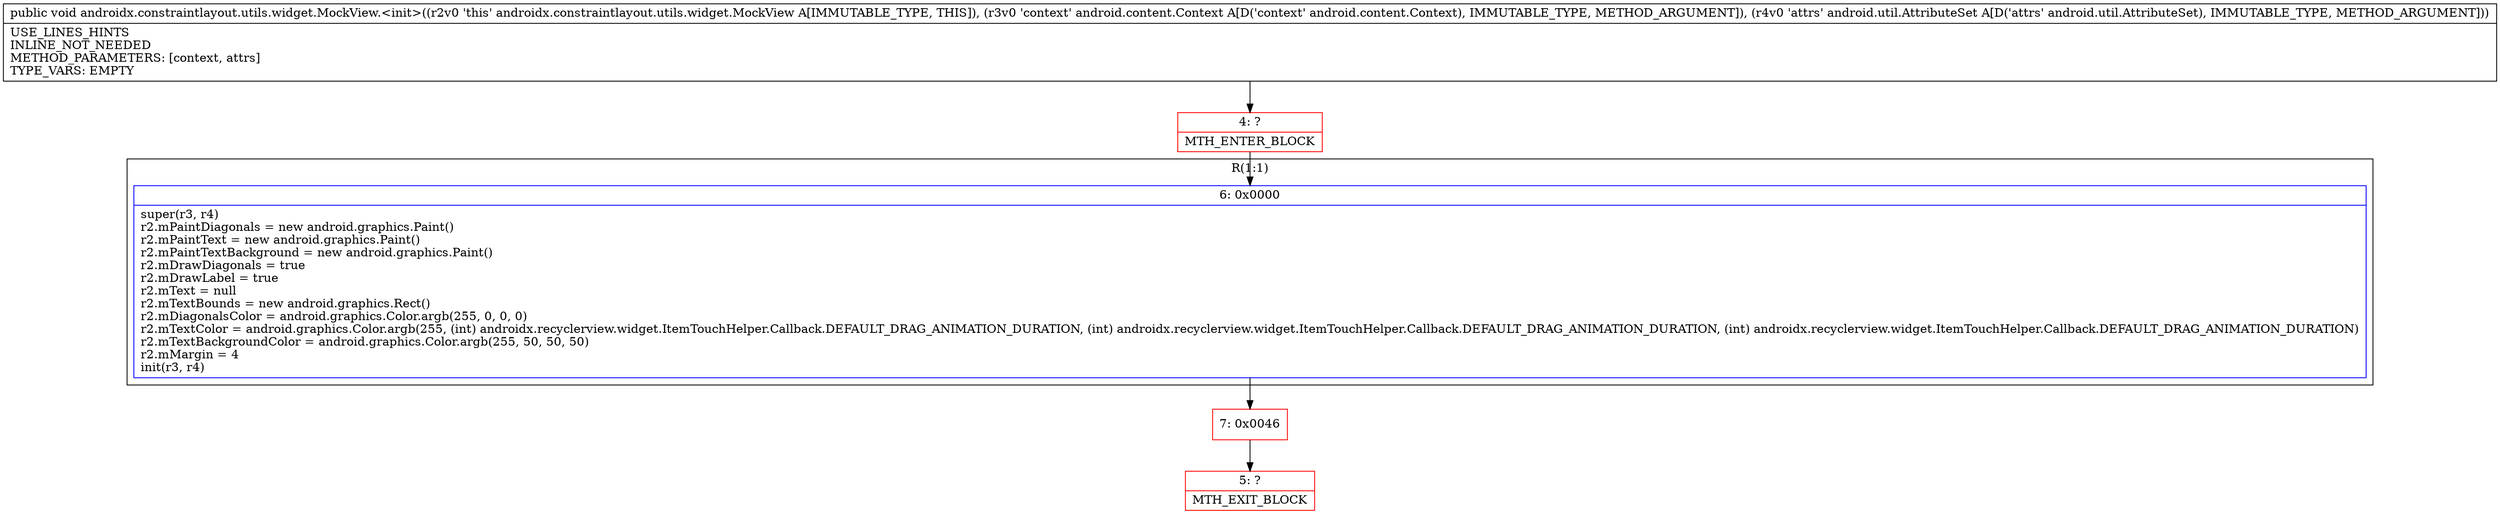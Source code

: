 digraph "CFG forandroidx.constraintlayout.utils.widget.MockView.\<init\>(Landroid\/content\/Context;Landroid\/util\/AttributeSet;)V" {
subgraph cluster_Region_924339140 {
label = "R(1:1)";
node [shape=record,color=blue];
Node_6 [shape=record,label="{6\:\ 0x0000|super(r3, r4)\lr2.mPaintDiagonals = new android.graphics.Paint()\lr2.mPaintText = new android.graphics.Paint()\lr2.mPaintTextBackground = new android.graphics.Paint()\lr2.mDrawDiagonals = true\lr2.mDrawLabel = true\lr2.mText = null\lr2.mTextBounds = new android.graphics.Rect()\lr2.mDiagonalsColor = android.graphics.Color.argb(255, 0, 0, 0)\lr2.mTextColor = android.graphics.Color.argb(255, (int) androidx.recyclerview.widget.ItemTouchHelper.Callback.DEFAULT_DRAG_ANIMATION_DURATION, (int) androidx.recyclerview.widget.ItemTouchHelper.Callback.DEFAULT_DRAG_ANIMATION_DURATION, (int) androidx.recyclerview.widget.ItemTouchHelper.Callback.DEFAULT_DRAG_ANIMATION_DURATION)\lr2.mTextBackgroundColor = android.graphics.Color.argb(255, 50, 50, 50)\lr2.mMargin = 4\linit(r3, r4)\l}"];
}
Node_4 [shape=record,color=red,label="{4\:\ ?|MTH_ENTER_BLOCK\l}"];
Node_7 [shape=record,color=red,label="{7\:\ 0x0046}"];
Node_5 [shape=record,color=red,label="{5\:\ ?|MTH_EXIT_BLOCK\l}"];
MethodNode[shape=record,label="{public void androidx.constraintlayout.utils.widget.MockView.\<init\>((r2v0 'this' androidx.constraintlayout.utils.widget.MockView A[IMMUTABLE_TYPE, THIS]), (r3v0 'context' android.content.Context A[D('context' android.content.Context), IMMUTABLE_TYPE, METHOD_ARGUMENT]), (r4v0 'attrs' android.util.AttributeSet A[D('attrs' android.util.AttributeSet), IMMUTABLE_TYPE, METHOD_ARGUMENT]))  | USE_LINES_HINTS\lINLINE_NOT_NEEDED\lMETHOD_PARAMETERS: [context, attrs]\lTYPE_VARS: EMPTY\l}"];
MethodNode -> Node_4;Node_6 -> Node_7;
Node_4 -> Node_6;
Node_7 -> Node_5;
}

